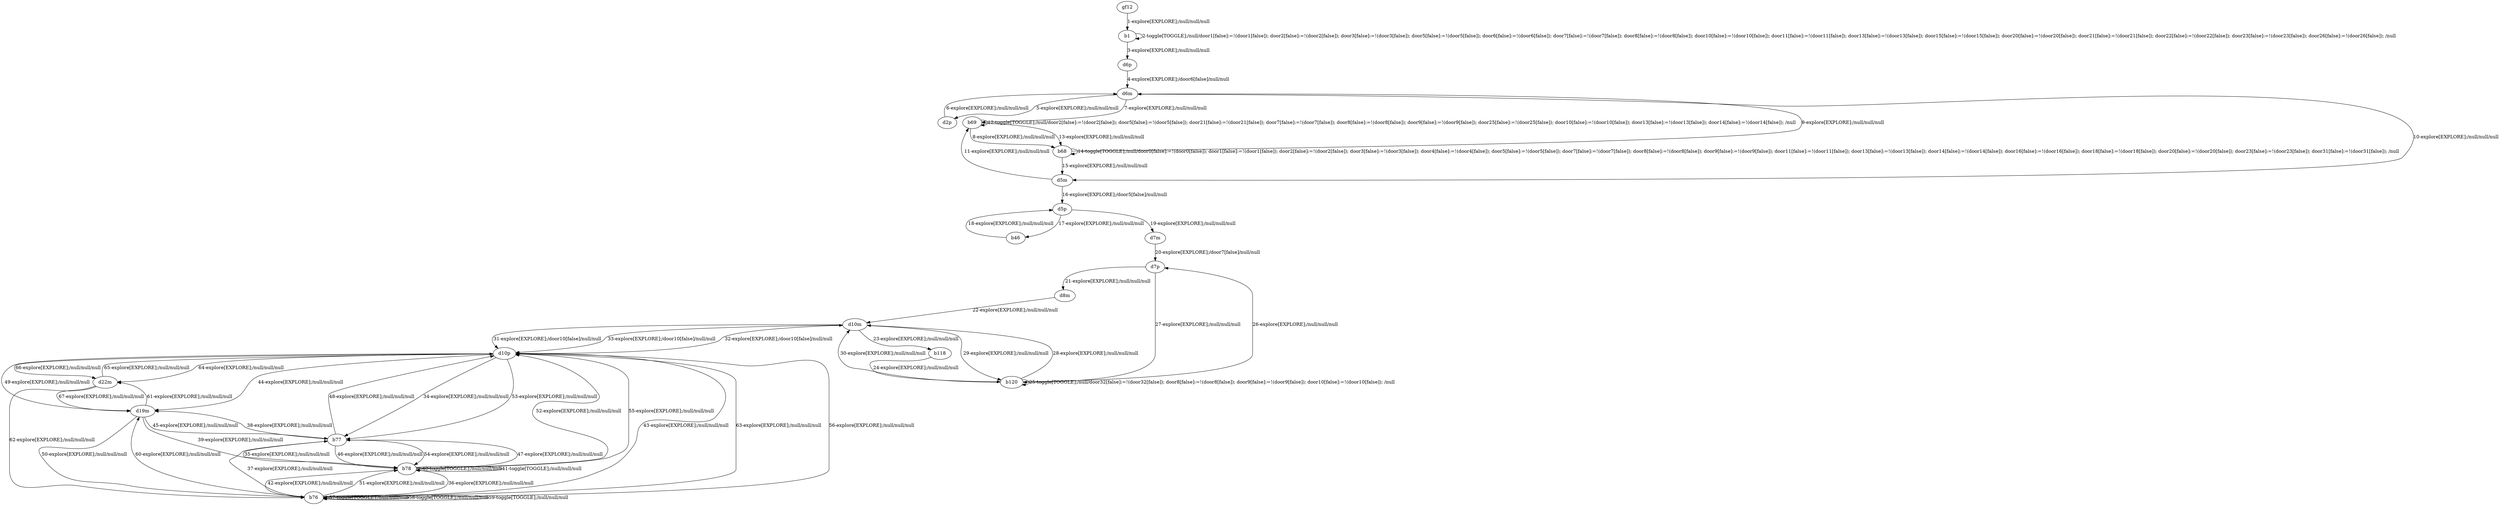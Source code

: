 # Total number of goals covered by this test: 1
# d19m --> b78

digraph g {
"gf12" -> "b1" [label = "1-explore[EXPLORE];/null/null/null"];
"b1" -> "b1" [label = "2-toggle[TOGGLE];/null/door1[false]:=!(door1[false]); door2[false]:=!(door2[false]); door3[false]:=!(door3[false]); door5[false]:=!(door5[false]); door6[false]:=!(door6[false]); door7[false]:=!(door7[false]); door8[false]:=!(door8[false]); door10[false]:=!(door10[false]); door11[false]:=!(door11[false]); door13[false]:=!(door13[false]); door15[false]:=!(door15[false]); door20[false]:=!(door20[false]); door21[false]:=!(door21[false]); door22[false]:=!(door22[false]); door23[false]:=!(door23[false]); door26[false]:=!(door26[false]); /null"];
"b1" -> "d6p" [label = "3-explore[EXPLORE];/null/null/null"];
"d6p" -> "d6m" [label = "4-explore[EXPLORE];/door6[false]/null/null"];
"d6m" -> "d2p" [label = "5-explore[EXPLORE];/null/null/null"];
"d2p" -> "d6m" [label = "6-explore[EXPLORE];/null/null/null"];
"d6m" -> "b69" [label = "7-explore[EXPLORE];/null/null/null"];
"b69" -> "b68" [label = "8-explore[EXPLORE];/null/null/null"];
"b68" -> "d6m" [label = "9-explore[EXPLORE];/null/null/null"];
"d6m" -> "d5m" [label = "10-explore[EXPLORE];/null/null/null"];
"d5m" -> "b69" [label = "11-explore[EXPLORE];/null/null/null"];
"b69" -> "b69" [label = "12-toggle[TOGGLE];/null/door2[false]:=!(door2[false]); door5[false]:=!(door5[false]); door21[false]:=!(door21[false]); door7[false]:=!(door7[false]); door8[false]:=!(door8[false]); door9[false]:=!(door9[false]); door25[false]:=!(door25[false]); door10[false]:=!(door10[false]); door13[false]:=!(door13[false]); door14[false]:=!(door14[false]); /null"];
"b69" -> "b68" [label = "13-explore[EXPLORE];/null/null/null"];
"b68" -> "b68" [label = "14-toggle[TOGGLE];/null/door0[false]:=!(door0[false]); door1[false]:=!(door1[false]); door2[false]:=!(door2[false]); door3[false]:=!(door3[false]); door4[false]:=!(door4[false]); door5[false]:=!(door5[false]); door7[false]:=!(door7[false]); door8[false]:=!(door8[false]); door9[false]:=!(door9[false]); door11[false]:=!(door11[false]); door13[false]:=!(door13[false]); door14[false]:=!(door14[false]); door16[false]:=!(door16[false]); door18[false]:=!(door18[false]); door20[false]:=!(door20[false]); door23[false]:=!(door23[false]); door31[false]:=!(door31[false]); /null"];
"b68" -> "d5m" [label = "15-explore[EXPLORE];/null/null/null"];
"d5m" -> "d5p" [label = "16-explore[EXPLORE];/door5[false]/null/null"];
"d5p" -> "b46" [label = "17-explore[EXPLORE];/null/null/null"];
"b46" -> "d5p" [label = "18-explore[EXPLORE];/null/null/null"];
"d5p" -> "d7m" [label = "19-explore[EXPLORE];/null/null/null"];
"d7m" -> "d7p" [label = "20-explore[EXPLORE];/door7[false]/null/null"];
"d7p" -> "d8m" [label = "21-explore[EXPLORE];/null/null/null"];
"d8m" -> "d10m" [label = "22-explore[EXPLORE];/null/null/null"];
"d10m" -> "b118" [label = "23-explore[EXPLORE];/null/null/null"];
"b118" -> "b120" [label = "24-explore[EXPLORE];/null/null/null"];
"b120" -> "b120" [label = "25-toggle[TOGGLE];/null/door32[false]:=!(door32[false]); door8[false]:=!(door8[false]); door9[false]:=!(door9[false]); door10[false]:=!(door10[false]); /null"];
"b120" -> "d7p" [label = "26-explore[EXPLORE];/null/null/null"];
"d7p" -> "b120" [label = "27-explore[EXPLORE];/null/null/null"];
"b120" -> "d10m" [label = "28-explore[EXPLORE];/null/null/null"];
"d10m" -> "b120" [label = "29-explore[EXPLORE];/null/null/null"];
"b120" -> "d10m" [label = "30-explore[EXPLORE];/null/null/null"];
"d10m" -> "d10p" [label = "31-explore[EXPLORE];/door10[false]/null/null"];
"d10p" -> "d10m" [label = "32-explore[EXPLORE];/door10[false]/null/null"];
"d10m" -> "d10p" [label = "33-explore[EXPLORE];/door10[false]/null/null"];
"d10p" -> "b77" [label = "34-explore[EXPLORE];/null/null/null"];
"b77" -> "b78" [label = "35-explore[EXPLORE];/null/null/null"];
"b78" -> "b76" [label = "36-explore[EXPLORE];/null/null/null"];
"b76" -> "b77" [label = "37-explore[EXPLORE];/null/null/null"];
"b77" -> "d19m" [label = "38-explore[EXPLORE];/null/null/null"];
"d19m" -> "b78" [label = "39-explore[EXPLORE];/null/null/null"];
"b78" -> "b78" [label = "40-toggle[TOGGLE];/null/null/null"];
"b78" -> "b78" [label = "41-toggle[TOGGLE];/null/null/null"];
"b78" -> "b76" [label = "42-explore[EXPLORE];/null/null/null"];
"b76" -> "d10p" [label = "43-explore[EXPLORE];/null/null/null"];
"d10p" -> "d19m" [label = "44-explore[EXPLORE];/null/null/null"];
"d19m" -> "b77" [label = "45-explore[EXPLORE];/null/null/null"];
"b77" -> "b78" [label = "46-explore[EXPLORE];/null/null/null"];
"b78" -> "b77" [label = "47-explore[EXPLORE];/null/null/null"];
"b77" -> "d10p" [label = "48-explore[EXPLORE];/null/null/null"];
"d10p" -> "d19m" [label = "49-explore[EXPLORE];/null/null/null"];
"d19m" -> "b76" [label = "50-explore[EXPLORE];/null/null/null"];
"b76" -> "b78" [label = "51-explore[EXPLORE];/null/null/null"];
"b78" -> "d10p" [label = "52-explore[EXPLORE];/null/null/null"];
"d10p" -> "b77" [label = "53-explore[EXPLORE];/null/null/null"];
"b77" -> "b78" [label = "54-explore[EXPLORE];/null/null/null"];
"b78" -> "d10p" [label = "55-explore[EXPLORE];/null/null/null"];
"d10p" -> "b76" [label = "56-explore[EXPLORE];/null/null/null"];
"b76" -> "b76" [label = "57-toggle[TOGGLE];/null/null/null"];
"b76" -> "b76" [label = "58-toggle[TOGGLE];/null/null/null"];
"b76" -> "b76" [label = "59-toggle[TOGGLE];/null/null/null"];
"b76" -> "d19m" [label = "60-explore[EXPLORE];/null/null/null"];
"d19m" -> "d22m" [label = "61-explore[EXPLORE];/null/null/null"];
"d22m" -> "b76" [label = "62-explore[EXPLORE];/null/null/null"];
"b76" -> "d10p" [label = "63-explore[EXPLORE];/null/null/null"];
"d10p" -> "d22m" [label = "64-explore[EXPLORE];/null/null/null"];
"d22m" -> "d10p" [label = "65-explore[EXPLORE];/null/null/null"];
"d10p" -> "d22m" [label = "66-explore[EXPLORE];/null/null/null"];
"d22m" -> "d19m" [label = "67-explore[EXPLORE];/null/null/null"];
}